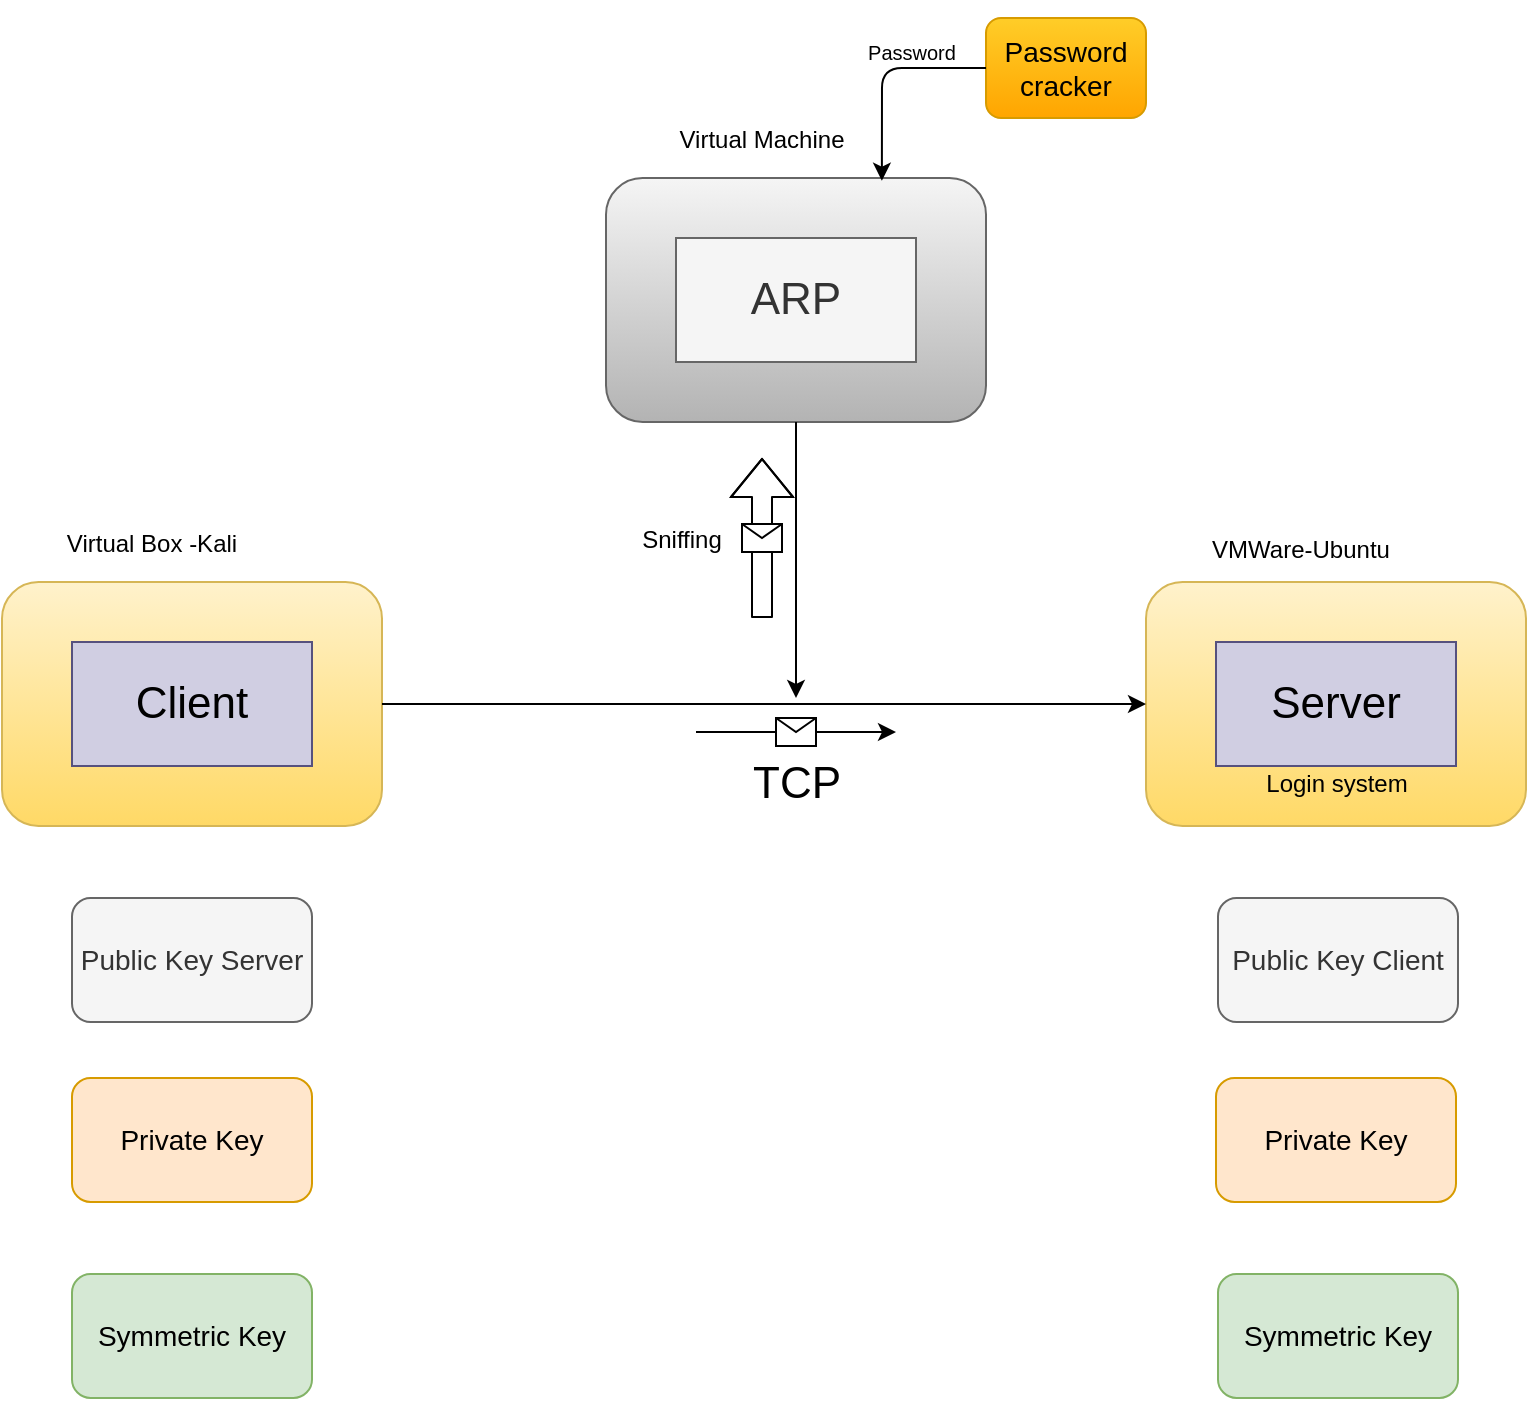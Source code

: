 <mxfile version="14.0.0" type="device"><diagram id="3bxl_IQpOCm5zvcghWrn" name="Page-1"><mxGraphModel dx="1673" dy="760" grid="1" gridSize="10" guides="1" tooltips="1" connect="1" arrows="1" fold="1" page="1" pageScale="1" pageWidth="850" pageHeight="1100" math="0" shadow="0"><root><mxCell id="0"/><mxCell id="1" parent="0"/><mxCell id="W2VArUVTwdtnuq0tUyQw-7" value="" style="rounded=1;whiteSpace=wrap;html=1;gradientColor=#ffd966;fillColor=#fff2cc;strokeColor=#d6b656;" parent="1" vertex="1"><mxGeometry x="612" y="402" width="190" height="122" as="geometry"/></mxCell><mxCell id="W2VArUVTwdtnuq0tUyQw-5" value="" style="rounded=1;whiteSpace=wrap;html=1;gradientColor=#ffd966;fillColor=#fff2cc;strokeColor=#d6b656;" parent="1" vertex="1"><mxGeometry x="40" y="402" width="190" height="122" as="geometry"/></mxCell><mxCell id="W2VArUVTwdtnuq0tUyQw-3" value="&lt;div style=&quot;font-size: 22px&quot;&gt;&lt;font style=&quot;font-size: 22px&quot;&gt;Client&lt;/font&gt;&lt;/div&gt;" style="rounded=0;whiteSpace=wrap;html=1;fillColor=#d0cee2;strokeColor=#56517e;" parent="1" vertex="1"><mxGeometry x="75" y="432" width="120" height="62" as="geometry"/></mxCell><mxCell id="W2VArUVTwdtnuq0tUyQw-4" value="&lt;div style=&quot;font-size: 22px&quot;&gt;&lt;font style=&quot;font-size: 22px&quot;&gt;Server&lt;/font&gt;&lt;/div&gt;" style="rounded=0;whiteSpace=wrap;html=1;fillColor=#d0cee2;strokeColor=#56517e;" parent="1" vertex="1"><mxGeometry x="647" y="432" width="120" height="62" as="geometry"/></mxCell><mxCell id="W2VArUVTwdtnuq0tUyQw-8" value="&lt;div&gt;Virtual Box -Kali&lt;/div&gt;" style="text;html=1;strokeColor=none;fillColor=none;align=center;verticalAlign=middle;whiteSpace=wrap;rounded=0;" parent="1" vertex="1"><mxGeometry x="60" y="372" width="110" height="22" as="geometry"/></mxCell><mxCell id="W2VArUVTwdtnuq0tUyQw-9" value="VMWare-Ubuntu&lt;div&gt;&lt;br&gt;&lt;/div&gt;" style="text;html=1;strokeColor=none;fillColor=none;align=center;verticalAlign=middle;whiteSpace=wrap;rounded=0;" parent="1" vertex="1"><mxGeometry x="637" y="392" width="105" height="2" as="geometry"/></mxCell><mxCell id="W2VArUVTwdtnuq0tUyQw-10" value="" style="endArrow=classic;html=1;exitX=1;exitY=0.5;exitDx=0;exitDy=0;entryX=0;entryY=0.5;entryDx=0;entryDy=0;" parent="1" source="W2VArUVTwdtnuq0tUyQw-5" target="W2VArUVTwdtnuq0tUyQw-7" edge="1"><mxGeometry width="50" height="50" relative="1" as="geometry"><mxPoint x="382" y="500" as="sourcePoint"/><mxPoint x="432" y="450" as="targetPoint"/></mxGeometry></mxCell><mxCell id="W2VArUVTwdtnuq0tUyQw-11" value="&lt;div style=&quot;font-size: 22px;&quot;&gt;TCP&lt;/div&gt;" style="text;html=1;strokeColor=none;fillColor=none;align=center;verticalAlign=middle;whiteSpace=wrap;rounded=0;strokeWidth=3;fontSize=22;" parent="1" vertex="1"><mxGeometry x="400" y="482" width="75" height="42" as="geometry"/></mxCell><mxCell id="W2VArUVTwdtnuq0tUyQw-12" value="" style="rounded=1;whiteSpace=wrap;html=1;gradientColor=#b3b3b3;fillColor=#f5f5f5;strokeColor=#666666;" parent="1" vertex="1"><mxGeometry x="342" y="200" width="190" height="122" as="geometry"/></mxCell><mxCell id="W2VArUVTwdtnuq0tUyQw-13" value="&lt;div style=&quot;font-size: 22px&quot;&gt;&lt;font style=&quot;font-size: 22px&quot;&gt;ARP&lt;/font&gt;&lt;/div&gt;" style="rounded=0;whiteSpace=wrap;html=1;fillColor=#f5f5f5;strokeColor=#666666;fontColor=#333333;" parent="1" vertex="1"><mxGeometry x="377" y="230" width="120" height="62" as="geometry"/></mxCell><mxCell id="W2VArUVTwdtnuq0tUyQw-14" value="Virtual Machine" style="text;html=1;strokeColor=none;fillColor=none;align=center;verticalAlign=middle;whiteSpace=wrap;rounded=0;" parent="1" vertex="1"><mxGeometry x="365" y="170" width="110" height="22" as="geometry"/></mxCell><mxCell id="W2VArUVTwdtnuq0tUyQw-16" value="&lt;div style=&quot;font-size: 14px;&quot;&gt;Public Key Server&lt;br style=&quot;font-size: 14px;&quot;&gt;&lt;/div&gt;" style="rounded=1;whiteSpace=wrap;html=1;fontSize=14;fillColor=#f5f5f5;strokeColor=#666666;fontColor=#333333;" parent="1" vertex="1"><mxGeometry x="75" y="560" width="120" height="62" as="geometry"/></mxCell><mxCell id="W2VArUVTwdtnuq0tUyQw-20" value="&lt;div style=&quot;font-size: 14px;&quot;&gt;Public Key Client&lt;/div&gt;" style="rounded=1;whiteSpace=wrap;html=1;fontSize=14;fillColor=#f5f5f5;strokeColor=#666666;fontColor=#333333;" parent="1" vertex="1"><mxGeometry x="648" y="560" width="120" height="62" as="geometry"/></mxCell><mxCell id="W2VArUVTwdtnuq0tUyQw-21" value="Private Key" style="rounded=1;whiteSpace=wrap;html=1;fontSize=14;fillColor=#ffe6cc;strokeColor=#d79b00;" parent="1" vertex="1"><mxGeometry x="75" y="650" width="120" height="62" as="geometry"/></mxCell><mxCell id="W2VArUVTwdtnuq0tUyQw-22" value="Private Key" style="rounded=1;whiteSpace=wrap;html=1;fontSize=14;fillColor=#ffe6cc;strokeColor=#d79b00;" parent="1" vertex="1"><mxGeometry x="647" y="650" width="120" height="62" as="geometry"/></mxCell><mxCell id="W2VArUVTwdtnuq0tUyQw-23" value="&lt;div style=&quot;font-size: 14px;&quot;&gt;Symmetric Key&lt;/div&gt;" style="rounded=1;whiteSpace=wrap;html=1;fillColor=#d5e8d4;strokeColor=#82b366;fontSize=14;" parent="1" vertex="1"><mxGeometry x="75" y="748" width="120" height="62" as="geometry"/></mxCell><mxCell id="W2VArUVTwdtnuq0tUyQw-24" value="" style="endArrow=classic;html=1;exitX=0.5;exitY=1;exitDx=0;exitDy=0;" parent="1" source="W2VArUVTwdtnuq0tUyQw-12" edge="1"><mxGeometry width="50" height="50" relative="1" as="geometry"><mxPoint x="372" y="600" as="sourcePoint"/><mxPoint x="437" y="460" as="targetPoint"/></mxGeometry></mxCell><mxCell id="W2VArUVTwdtnuq0tUyQw-25" value="&lt;div style=&quot;font-size: 14px;&quot;&gt;Symmetric Key&lt;/div&gt;" style="rounded=1;whiteSpace=wrap;html=1;fillColor=#d5e8d4;strokeColor=#82b366;fontSize=14;" parent="1" vertex="1"><mxGeometry x="648" y="748" width="120" height="62" as="geometry"/></mxCell><mxCell id="W2VArUVTwdtnuq0tUyQw-27" value="&lt;div style=&quot;font-size: 14px&quot;&gt;&lt;font style=&quot;font-size: 14px&quot;&gt;Password cracker&lt;/font&gt;&lt;/div&gt;" style="rounded=1;whiteSpace=wrap;html=1;gradientColor=#ffa500;fillColor=#ffcd28;strokeColor=#d79b00;" parent="1" vertex="1"><mxGeometry x="532" y="120" width="80" height="50" as="geometry"/></mxCell><mxCell id="W2VArUVTwdtnuq0tUyQw-29" value="&lt;div&gt;Sniffing&lt;/div&gt;" style="text;html=1;strokeColor=none;fillColor=none;align=center;verticalAlign=middle;whiteSpace=wrap;rounded=0;" parent="1" vertex="1"><mxGeometry x="360" y="370" width="40" height="22" as="geometry"/></mxCell><mxCell id="W2VArUVTwdtnuq0tUyQw-31" value="Login system" style="text;html=1;strokeColor=none;fillColor=none;align=center;verticalAlign=middle;whiteSpace=wrap;rounded=0;" parent="1" vertex="1"><mxGeometry x="655.75" y="492" width="102.5" height="22" as="geometry"/></mxCell><mxCell id="iQkuCCEwYPlg0qpp6LUw-1" value="" style="endArrow=classic;html=1;fontSize=22;exitX=0;exitY=0.5;exitDx=0;exitDy=0;entryX=0.726;entryY=0.011;entryDx=0;entryDy=0;entryPerimeter=0;" edge="1" parent="1" source="W2VArUVTwdtnuq0tUyQw-27" target="W2VArUVTwdtnuq0tUyQw-12"><mxGeometry width="50" height="50" relative="1" as="geometry"><mxPoint x="390" y="420" as="sourcePoint"/><mxPoint x="485" y="200" as="targetPoint"/><Array as="points"><mxPoint x="480" y="145"/></Array></mxGeometry></mxCell><mxCell id="iQkuCCEwYPlg0qpp6LUw-4" value="" style="endArrow=classic;html=1;fontSize=32;" edge="1" parent="1"><mxGeometry relative="1" as="geometry"><mxPoint x="387" y="477" as="sourcePoint"/><mxPoint x="487" y="477" as="targetPoint"/></mxGeometry></mxCell><mxCell id="iQkuCCEwYPlg0qpp6LUw-5" value="" style="shape=message;html=1;outlineConnect=0;" vertex="1" parent="iQkuCCEwYPlg0qpp6LUw-4"><mxGeometry width="20" height="14" relative="1" as="geometry"><mxPoint x="-10" y="-7" as="offset"/></mxGeometry></mxCell><mxCell id="iQkuCCEwYPlg0qpp6LUw-6" value="" style="endArrow=classic;html=1;fontSize=32;shape=flexArrow;" edge="1" parent="1"><mxGeometry relative="1" as="geometry"><mxPoint x="420" y="420" as="sourcePoint"/><mxPoint x="420" y="340" as="targetPoint"/><Array as="points"><mxPoint x="420" y="370"/></Array></mxGeometry></mxCell><mxCell id="iQkuCCEwYPlg0qpp6LUw-7" value="" style="shape=message;html=1;outlineConnect=0;" vertex="1" parent="iQkuCCEwYPlg0qpp6LUw-6"><mxGeometry width="20" height="14" relative="1" as="geometry"><mxPoint x="-10" y="-7" as="offset"/></mxGeometry></mxCell><mxCell id="iQkuCCEwYPlg0qpp6LUw-8" value="&lt;font style=&quot;font-size: 10px&quot;&gt;Password&lt;/font&gt;" style="text;html=1;strokeColor=none;fillColor=none;align=center;verticalAlign=middle;whiteSpace=wrap;rounded=0;fontSize=32;" vertex="1" parent="1"><mxGeometry x="475" y="120" width="40" height="20" as="geometry"/></mxCell></root></mxGraphModel></diagram></mxfile>